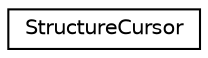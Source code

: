 digraph "Graphical Class Hierarchy"
{
 // LATEX_PDF_SIZE
  edge [fontname="Helvetica",fontsize="10",labelfontname="Helvetica",labelfontsize="10"];
  node [fontname="Helvetica",fontsize="10",shape=record];
  rankdir="LR";
  Node0 [label="StructureCursor",height=0.2,width=0.4,color="black", fillcolor="white", style="filled",URL="$classStructureCursor.html",tooltip=" "];
}
